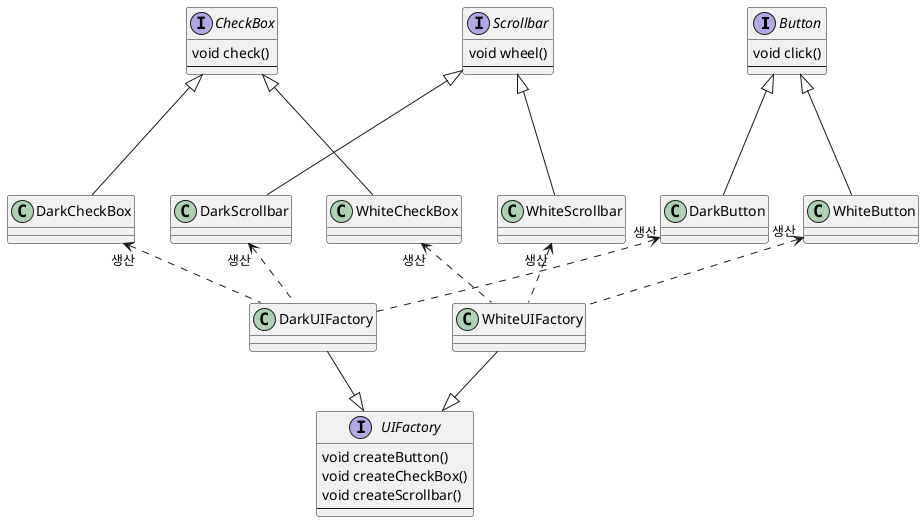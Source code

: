 @startuml
'https://plantuml.com/class-diagram

interface Button {
    void click()
    ---
}

interface CheckBox {
    void check()
    ---
}

interface Scrollbar {
    void wheel()
    ---
}

interface UIFactory {
    void createButton()
    void createCheckBox()
    void createScrollbar()
    ---
}




DarkUIFactory -down-|> UIFactory
WhiteUIFactory -down-|> UIFactory

DarkUIFactory .up.>"생산" DarkButton
WhiteUIFactory .up.>"생산" WhiteButton

DarkUIFactory .up.>"생산" DarkCheckBox
WhiteUIFactory .up.>"생산" WhiteCheckBox

DarkUIFactory .up.>"생산" DarkScrollbar
WhiteUIFactory .up.>"생산" WhiteScrollbar

DarkButton -up--|> Button
WhiteButton -up--|> Button

DarkCheckBox -up--|> CheckBox
WhiteCheckBox -up--|> CheckBox

DarkScrollbar -up--|> Scrollbar
WhiteScrollbar -up--|> Scrollbar


@enduml